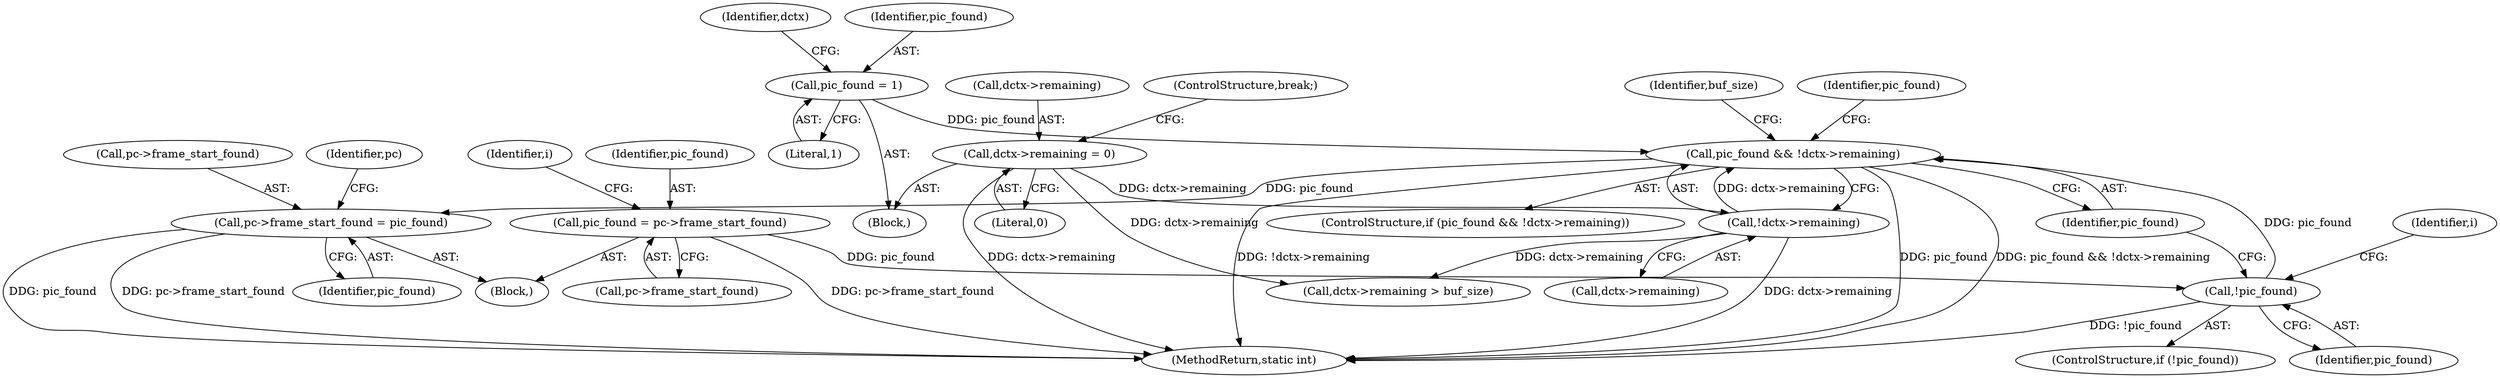 digraph "0_FFmpeg_0a709e2a10b8288a0cc383547924ecfe285cef89@API" {
"1000170" [label="(Call,pic_found && !dctx->remaining)"];
"1000155" [label="(Call,pic_found = 1)"];
"1000130" [label="(Call,!pic_found)"];
"1000120" [label="(Call,pic_found = pc->frame_start_found)"];
"1000172" [label="(Call,!dctx->remaining)"];
"1000163" [label="(Call,dctx->remaining = 0)"];
"1000385" [label="(Call,pc->frame_start_found = pic_found)"];
"1000385" [label="(Call,pc->frame_start_found = pic_found)"];
"1000386" [label="(Call,pc->frame_start_found)"];
"1000389" [label="(Identifier,pic_found)"];
"1000170" [label="(Call,pic_found && !dctx->remaining)"];
"1000130" [label="(Call,!pic_found)"];
"1000129" [label="(ControlStructure,if (!pic_found))"];
"1000163" [label="(Call,dctx->remaining = 0)"];
"1000169" [label="(ControlStructure,if (pic_found && !dctx->remaining))"];
"1000160" [label="(Identifier,dctx)"];
"1000172" [label="(Call,!dctx->remaining)"];
"1000105" [label="(Block,)"];
"1000392" [label="(Identifier,pc)"];
"1000120" [label="(Call,pic_found = pc->frame_start_found)"];
"1000156" [label="(Identifier,pic_found)"];
"1000167" [label="(Literal,0)"];
"1000157" [label="(Literal,1)"];
"1000171" [label="(Identifier,pic_found)"];
"1000122" [label="(Call,pc->frame_start_found)"];
"1000155" [label="(Call,pic_found = 1)"];
"1000173" [label="(Call,dctx->remaining)"];
"1000135" [label="(Identifier,i)"];
"1000168" [label="(ControlStructure,break;)"];
"1000340" [label="(Identifier,pic_found)"];
"1000152" [label="(Block,)"];
"1000127" [label="(Identifier,i)"];
"1000397" [label="(MethodReturn,static int)"];
"1000343" [label="(Call,dctx->remaining > buf_size)"];
"1000164" [label="(Call,dctx->remaining)"];
"1000131" [label="(Identifier,pic_found)"];
"1000179" [label="(Identifier,buf_size)"];
"1000121" [label="(Identifier,pic_found)"];
"1000170" -> "1000169"  [label="AST: "];
"1000170" -> "1000171"  [label="CFG: "];
"1000170" -> "1000172"  [label="CFG: "];
"1000171" -> "1000170"  [label="AST: "];
"1000172" -> "1000170"  [label="AST: "];
"1000179" -> "1000170"  [label="CFG: "];
"1000340" -> "1000170"  [label="CFG: "];
"1000170" -> "1000397"  [label="DDG: !dctx->remaining"];
"1000170" -> "1000397"  [label="DDG: pic_found"];
"1000170" -> "1000397"  [label="DDG: pic_found && !dctx->remaining"];
"1000155" -> "1000170"  [label="DDG: pic_found"];
"1000130" -> "1000170"  [label="DDG: pic_found"];
"1000172" -> "1000170"  [label="DDG: dctx->remaining"];
"1000170" -> "1000385"  [label="DDG: pic_found"];
"1000155" -> "1000152"  [label="AST: "];
"1000155" -> "1000157"  [label="CFG: "];
"1000156" -> "1000155"  [label="AST: "];
"1000157" -> "1000155"  [label="AST: "];
"1000160" -> "1000155"  [label="CFG: "];
"1000130" -> "1000129"  [label="AST: "];
"1000130" -> "1000131"  [label="CFG: "];
"1000131" -> "1000130"  [label="AST: "];
"1000135" -> "1000130"  [label="CFG: "];
"1000171" -> "1000130"  [label="CFG: "];
"1000130" -> "1000397"  [label="DDG: !pic_found"];
"1000120" -> "1000130"  [label="DDG: pic_found"];
"1000120" -> "1000105"  [label="AST: "];
"1000120" -> "1000122"  [label="CFG: "];
"1000121" -> "1000120"  [label="AST: "];
"1000122" -> "1000120"  [label="AST: "];
"1000127" -> "1000120"  [label="CFG: "];
"1000120" -> "1000397"  [label="DDG: pc->frame_start_found"];
"1000172" -> "1000173"  [label="CFG: "];
"1000173" -> "1000172"  [label="AST: "];
"1000172" -> "1000397"  [label="DDG: dctx->remaining"];
"1000163" -> "1000172"  [label="DDG: dctx->remaining"];
"1000172" -> "1000343"  [label="DDG: dctx->remaining"];
"1000163" -> "1000152"  [label="AST: "];
"1000163" -> "1000167"  [label="CFG: "];
"1000164" -> "1000163"  [label="AST: "];
"1000167" -> "1000163"  [label="AST: "];
"1000168" -> "1000163"  [label="CFG: "];
"1000163" -> "1000397"  [label="DDG: dctx->remaining"];
"1000163" -> "1000343"  [label="DDG: dctx->remaining"];
"1000385" -> "1000105"  [label="AST: "];
"1000385" -> "1000389"  [label="CFG: "];
"1000386" -> "1000385"  [label="AST: "];
"1000389" -> "1000385"  [label="AST: "];
"1000392" -> "1000385"  [label="CFG: "];
"1000385" -> "1000397"  [label="DDG: pic_found"];
"1000385" -> "1000397"  [label="DDG: pc->frame_start_found"];
}
